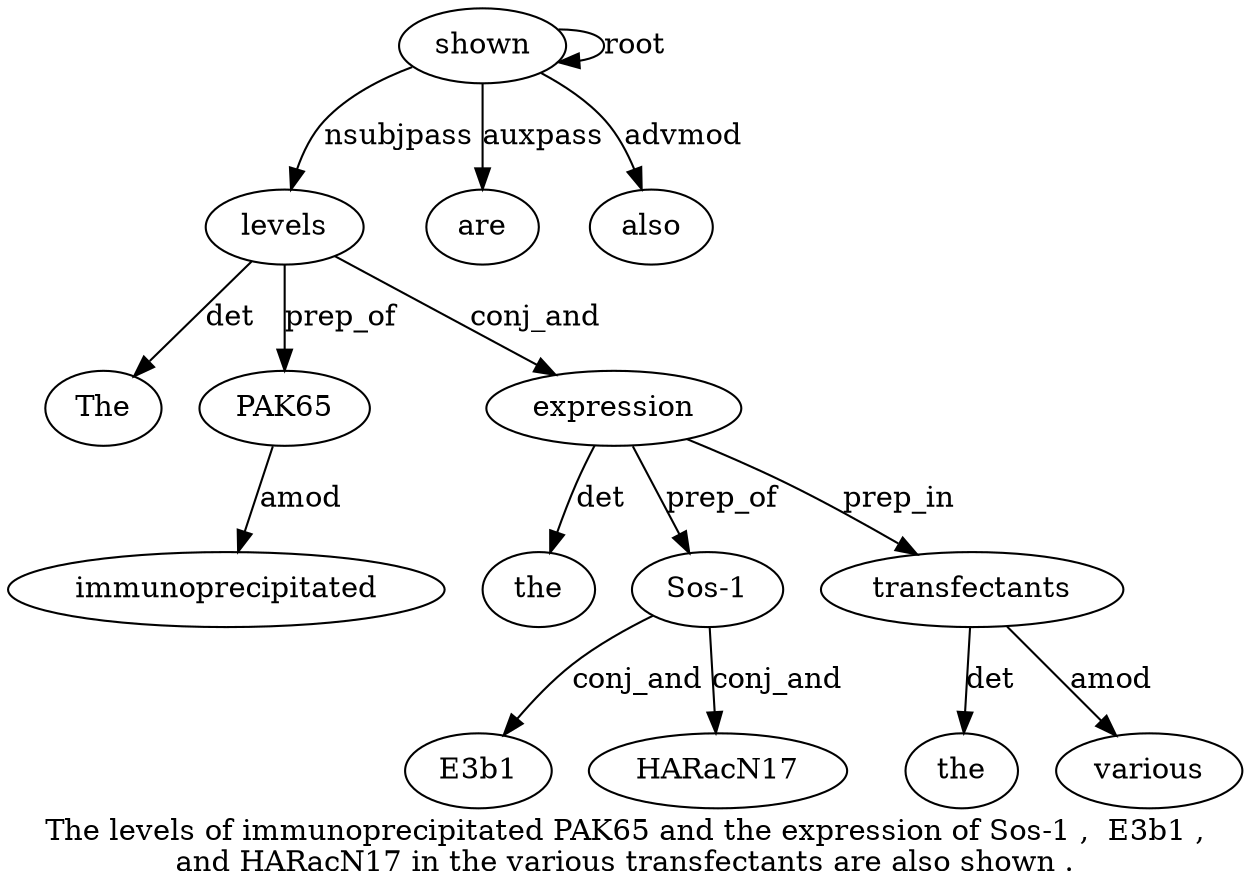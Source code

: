 digraph "The levels of immunoprecipitated PAK65 and the expression of Sos-1 ,  E3b1 ,  and HARacN17 in the various transfectants are also shown ." {
label="The levels of immunoprecipitated PAK65 and the expression of Sos-1 ,  E3b1 ,
and HARacN17 in the various transfectants are also shown .";
levels2 [style=filled, fillcolor=white, label=levels];
The1 [style=filled, fillcolor=white, label=The];
levels2 -> The1  [label=det];
shown22 [style=filled, fillcolor=white, label=shown];
shown22 -> levels2  [label=nsubjpass];
PAK65 [style=filled, fillcolor=white, label=PAK65];
immunoprecipitated4 [style=filled, fillcolor=white, label=immunoprecipitated];
PAK65 -> immunoprecipitated4  [label=amod];
levels2 -> PAK65  [label=prep_of];
expression8 [style=filled, fillcolor=white, label=expression];
the7 [style=filled, fillcolor=white, label=the];
expression8 -> the7  [label=det];
levels2 -> expression8  [label=conj_and];
"Sos-10" [style=filled, fillcolor=white, label="Sos-1"];
expression8 -> "Sos-10"  [label=prep_of];
E3b112 [style=filled, fillcolor=white, label=E3b1];
"Sos-10" -> E3b112  [label=conj_and];
HARacN1715 [style=filled, fillcolor=white, label=HARacN17];
"Sos-10" -> HARacN1715  [label=conj_and];
transfectants19 [style=filled, fillcolor=white, label=transfectants];
the17 [style=filled, fillcolor=white, label=the];
transfectants19 -> the17  [label=det];
various18 [style=filled, fillcolor=white, label=various];
transfectants19 -> various18  [label=amod];
expression8 -> transfectants19  [label=prep_in];
are20 [style=filled, fillcolor=white, label=are];
shown22 -> are20  [label=auxpass];
also21 [style=filled, fillcolor=white, label=also];
shown22 -> also21  [label=advmod];
shown22 -> shown22  [label=root];
}

